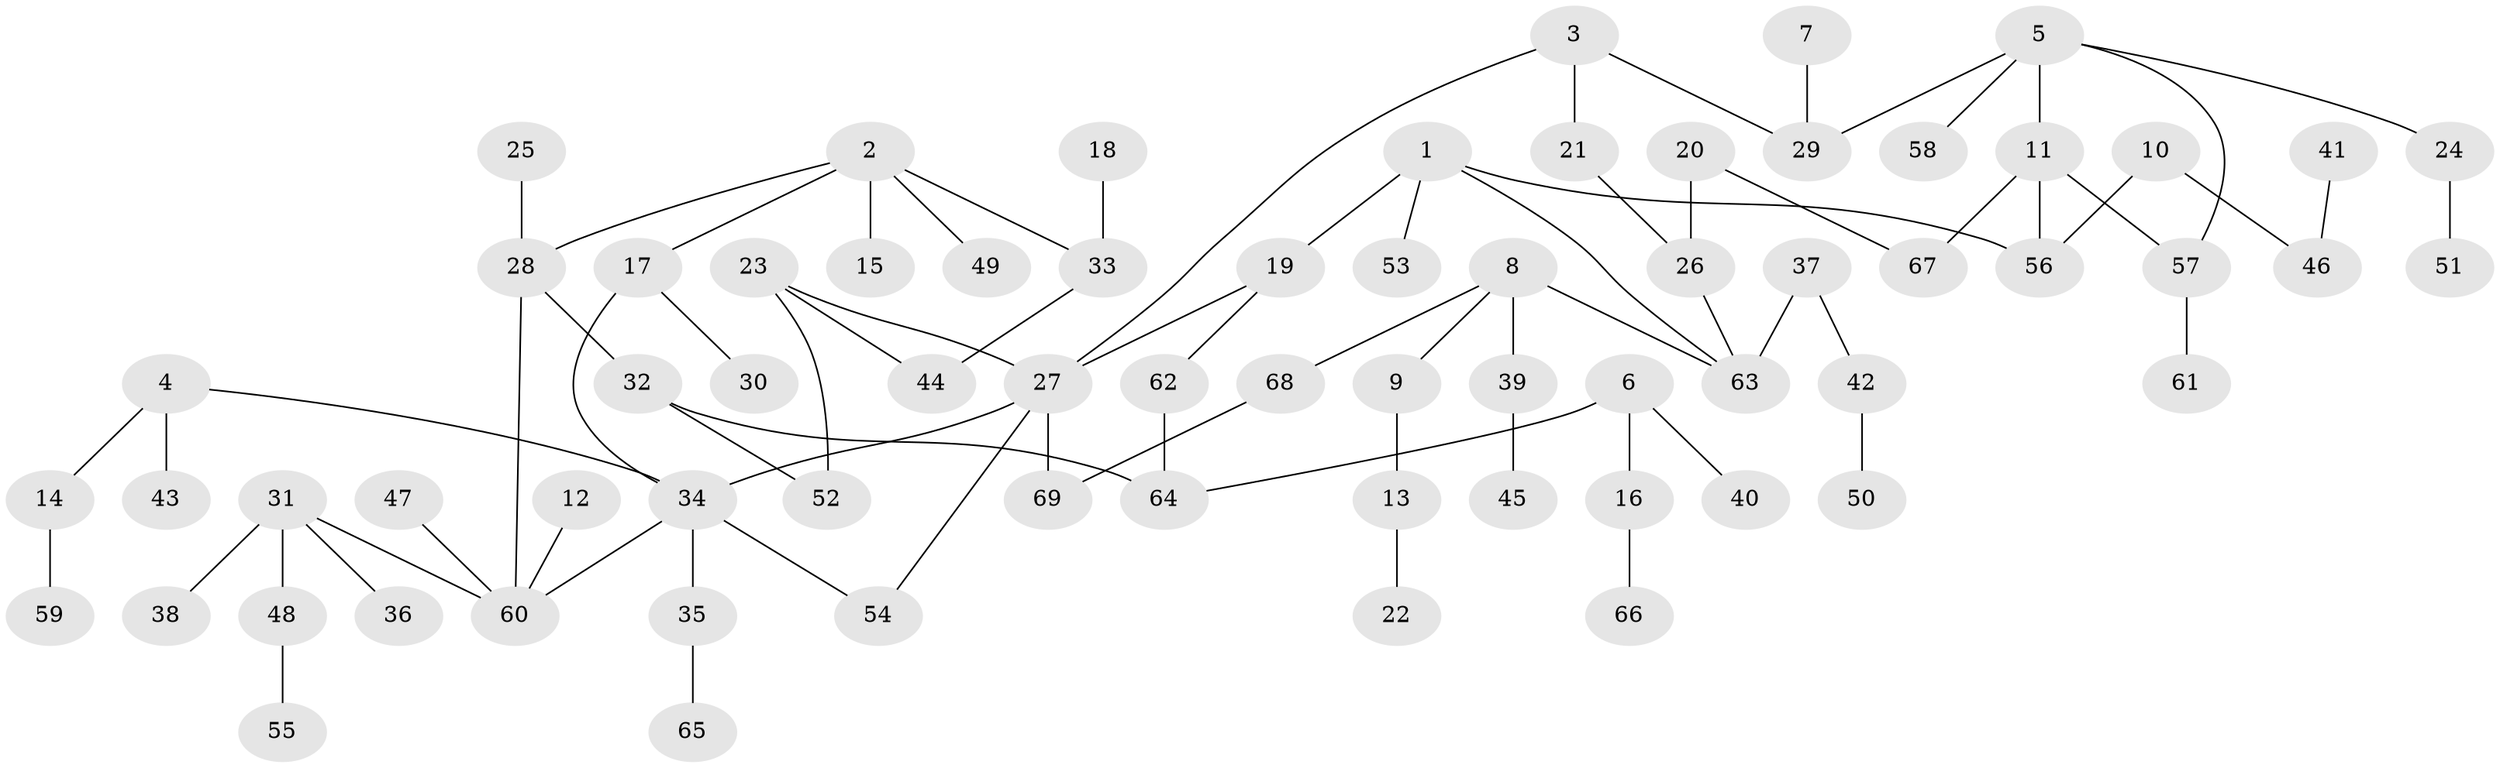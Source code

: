 // original degree distribution, {6: 0.021897810218978103, 8: 0.0072992700729927005, 4: 0.08759124087591241, 5: 0.029197080291970802, 1: 0.4233576642335766, 3: 0.17518248175182483, 2: 0.25547445255474455}
// Generated by graph-tools (version 1.1) at 2025/01/03/09/25 03:01:10]
// undirected, 69 vertices, 78 edges
graph export_dot {
graph [start="1"]
  node [color=gray90,style=filled];
  1;
  2;
  3;
  4;
  5;
  6;
  7;
  8;
  9;
  10;
  11;
  12;
  13;
  14;
  15;
  16;
  17;
  18;
  19;
  20;
  21;
  22;
  23;
  24;
  25;
  26;
  27;
  28;
  29;
  30;
  31;
  32;
  33;
  34;
  35;
  36;
  37;
  38;
  39;
  40;
  41;
  42;
  43;
  44;
  45;
  46;
  47;
  48;
  49;
  50;
  51;
  52;
  53;
  54;
  55;
  56;
  57;
  58;
  59;
  60;
  61;
  62;
  63;
  64;
  65;
  66;
  67;
  68;
  69;
  1 -- 19 [weight=1.0];
  1 -- 53 [weight=1.0];
  1 -- 56 [weight=1.0];
  1 -- 63 [weight=1.0];
  2 -- 15 [weight=1.0];
  2 -- 17 [weight=1.0];
  2 -- 28 [weight=1.0];
  2 -- 33 [weight=1.0];
  2 -- 49 [weight=1.0];
  3 -- 21 [weight=1.0];
  3 -- 27 [weight=1.0];
  3 -- 29 [weight=1.0];
  4 -- 14 [weight=1.0];
  4 -- 34 [weight=1.0];
  4 -- 43 [weight=1.0];
  5 -- 11 [weight=1.0];
  5 -- 24 [weight=1.0];
  5 -- 29 [weight=1.0];
  5 -- 57 [weight=1.0];
  5 -- 58 [weight=1.0];
  6 -- 16 [weight=1.0];
  6 -- 40 [weight=1.0];
  6 -- 64 [weight=1.0];
  7 -- 29 [weight=1.0];
  8 -- 9 [weight=1.0];
  8 -- 39 [weight=1.0];
  8 -- 63 [weight=1.0];
  8 -- 68 [weight=1.0];
  9 -- 13 [weight=1.0];
  10 -- 46 [weight=1.0];
  10 -- 56 [weight=1.0];
  11 -- 56 [weight=1.0];
  11 -- 57 [weight=1.0];
  11 -- 67 [weight=1.0];
  12 -- 60 [weight=1.0];
  13 -- 22 [weight=1.0];
  14 -- 59 [weight=1.0];
  16 -- 66 [weight=1.0];
  17 -- 30 [weight=1.0];
  17 -- 34 [weight=1.0];
  18 -- 33 [weight=1.0];
  19 -- 27 [weight=1.0];
  19 -- 62 [weight=1.0];
  20 -- 26 [weight=1.0];
  20 -- 67 [weight=1.0];
  21 -- 26 [weight=1.0];
  23 -- 27 [weight=1.0];
  23 -- 44 [weight=1.0];
  23 -- 52 [weight=1.0];
  24 -- 51 [weight=1.0];
  25 -- 28 [weight=1.0];
  26 -- 63 [weight=1.0];
  27 -- 34 [weight=1.0];
  27 -- 54 [weight=1.0];
  27 -- 69 [weight=1.0];
  28 -- 32 [weight=1.0];
  28 -- 60 [weight=1.0];
  31 -- 36 [weight=1.0];
  31 -- 38 [weight=1.0];
  31 -- 48 [weight=1.0];
  31 -- 60 [weight=1.0];
  32 -- 52 [weight=1.0];
  32 -- 64 [weight=1.0];
  33 -- 44 [weight=1.0];
  34 -- 35 [weight=1.0];
  34 -- 54 [weight=1.0];
  34 -- 60 [weight=1.0];
  35 -- 65 [weight=1.0];
  37 -- 42 [weight=1.0];
  37 -- 63 [weight=1.0];
  39 -- 45 [weight=1.0];
  41 -- 46 [weight=1.0];
  42 -- 50 [weight=1.0];
  47 -- 60 [weight=1.0];
  48 -- 55 [weight=1.0];
  57 -- 61 [weight=1.0];
  62 -- 64 [weight=1.0];
  68 -- 69 [weight=1.0];
}
